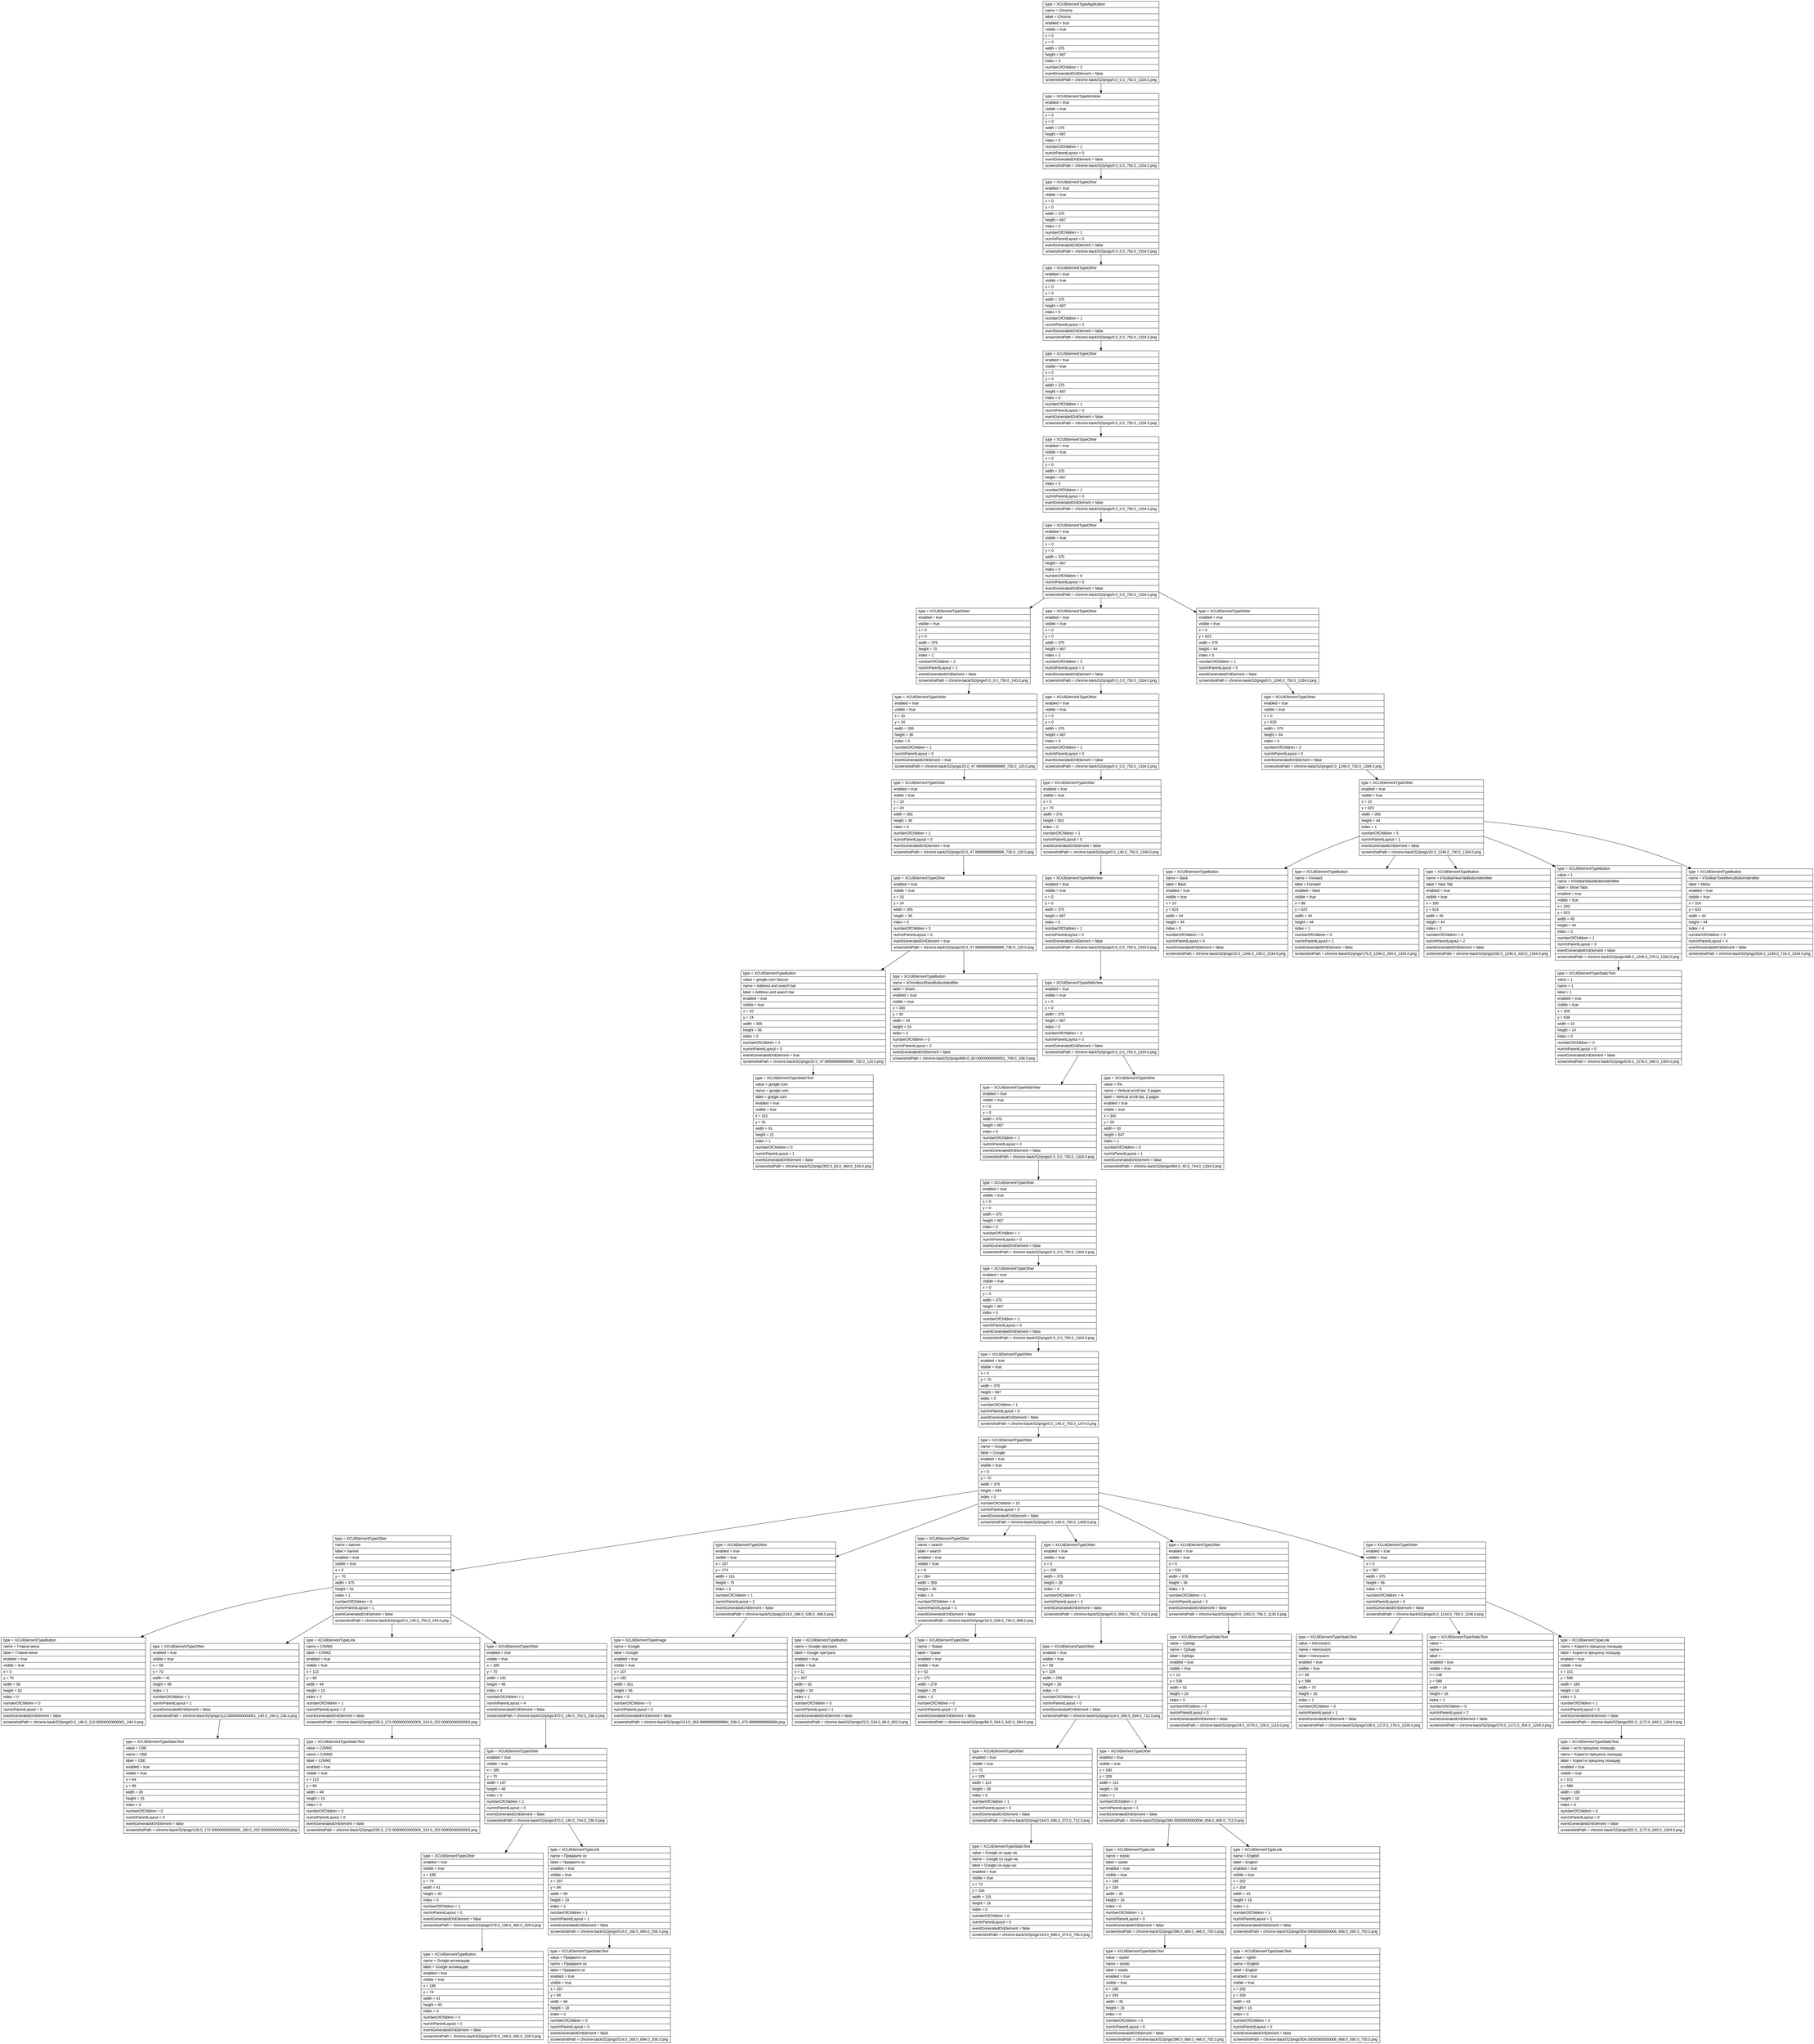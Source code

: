 digraph Layout {

	node [shape=record fontname=Arial];

	0	[label="{type = XCUIElementTypeApplication\l|name = Chrome\l|label = Chrome\l|enabled = true\l|visible = true\l|x = 0\l|y = 0\l|width = 375\l|height = 667\l|index = 0\l|numberOfChildren = 2\l|eventGeneratedOnElement = false \l|screenshotPath = chrome-back/S2/pngs/0.0_0.0_750.0_1334.0.png\l}"]
	1	[label="{type = XCUIElementTypeWindow\l|enabled = true\l|visible = true\l|x = 0\l|y = 0\l|width = 375\l|height = 667\l|index = 0\l|numberOfChildren = 1\l|numInParentLayout = 0\l|eventGeneratedOnElement = false \l|screenshotPath = chrome-back/S2/pngs/0.0_0.0_750.0_1334.0.png\l}"]
	2	[label="{type = XCUIElementTypeOther\l|enabled = true\l|visible = true\l|x = 0\l|y = 0\l|width = 375\l|height = 667\l|index = 0\l|numberOfChildren = 1\l|numInParentLayout = 0\l|eventGeneratedOnElement = false \l|screenshotPath = chrome-back/S2/pngs/0.0_0.0_750.0_1334.0.png\l}"]
	3	[label="{type = XCUIElementTypeOther\l|enabled = true\l|visible = true\l|x = 0\l|y = 0\l|width = 375\l|height = 667\l|index = 0\l|numberOfChildren = 1\l|numInParentLayout = 0\l|eventGeneratedOnElement = false \l|screenshotPath = chrome-back/S2/pngs/0.0_0.0_750.0_1334.0.png\l}"]
	4	[label="{type = XCUIElementTypeOther\l|enabled = true\l|visible = true\l|x = 0\l|y = 0\l|width = 375\l|height = 667\l|index = 0\l|numberOfChildren = 1\l|numInParentLayout = 0\l|eventGeneratedOnElement = false \l|screenshotPath = chrome-back/S2/pngs/0.0_0.0_750.0_1334.0.png\l}"]
	5	[label="{type = XCUIElementTypeOther\l|enabled = true\l|visible = true\l|x = 0\l|y = 0\l|width = 375\l|height = 667\l|index = 0\l|numberOfChildren = 1\l|numInParentLayout = 0\l|eventGeneratedOnElement = false \l|screenshotPath = chrome-back/S2/pngs/0.0_0.0_750.0_1334.0.png\l}"]
	6	[label="{type = XCUIElementTypeOther\l|enabled = true\l|visible = true\l|x = 0\l|y = 0\l|width = 375\l|height = 667\l|index = 0\l|numberOfChildren = 6\l|numInParentLayout = 0\l|eventGeneratedOnElement = false \l|screenshotPath = chrome-back/S2/pngs/0.0_0.0_750.0_1334.0.png\l}"]
	7	[label="{type = XCUIElementTypeOther\l|enabled = true\l|visible = true\l|x = 0\l|y = 0\l|width = 375\l|height = 70\l|index = 1\l|numberOfChildren = 2\l|numInParentLayout = 1\l|eventGeneratedOnElement = false \l|screenshotPath = chrome-back/S2/pngs/0.0_0.0_750.0_140.0.png\l}"]
	8	[label="{type = XCUIElementTypeOther\l|enabled = true\l|visible = true\l|x = 0\l|y = 0\l|width = 375\l|height = 667\l|index = 2\l|numberOfChildren = 2\l|numInParentLayout = 2\l|eventGeneratedOnElement = false \l|screenshotPath = chrome-back/S2/pngs/0.0_0.0_750.0_1334.0.png\l}"]
	9	[label="{type = XCUIElementTypeOther\l|enabled = true\l|visible = true\l|x = 0\l|y = 623\l|width = 375\l|height = 44\l|index = 5\l|numberOfChildren = 1\l|numInParentLayout = 5\l|eventGeneratedOnElement = false \l|screenshotPath = chrome-back/S2/pngs/0.0_1246.0_750.0_1334.0.png\l}"]
	10	[label="{type = XCUIElementTypeOther\l|enabled = true\l|visible = true\l|x = 10\l|y = 24\l|width = 355\l|height = 36\l|index = 0\l|numberOfChildren = 1\l|numInParentLayout = 0\l|eventGeneratedOnElement = true \l|screenshotPath = chrome-back/S2/pngs/20.0_47.99999999999999_730.0_120.0.png\l}"]
	11	[label="{type = XCUIElementTypeOther\l|enabled = true\l|visible = true\l|x = 0\l|y = 0\l|width = 375\l|height = 667\l|index = 0\l|numberOfChildren = 1\l|numInParentLayout = 0\l|eventGeneratedOnElement = false \l|screenshotPath = chrome-back/S2/pngs/0.0_0.0_750.0_1334.0.png\l}"]
	12	[label="{type = XCUIElementTypeOther\l|enabled = true\l|visible = true\l|x = 0\l|y = 623\l|width = 375\l|height = 44\l|index = 0\l|numberOfChildren = 2\l|numInParentLayout = 0\l|eventGeneratedOnElement = false \l|screenshotPath = chrome-back/S2/pngs/0.0_1246.0_750.0_1334.0.png\l}"]
	13	[label="{type = XCUIElementTypeOther\l|enabled = true\l|visible = true\l|x = 10\l|y = 24\l|width = 355\l|height = 36\l|index = 0\l|numberOfChildren = 1\l|numInParentLayout = 0\l|eventGeneratedOnElement = true \l|screenshotPath = chrome-back/S2/pngs/20.0_47.99999999999999_730.0_120.0.png\l}"]
	14	[label="{type = XCUIElementTypeOther\l|enabled = true\l|visible = true\l|x = 0\l|y = 70\l|width = 375\l|height = 553\l|index = 0\l|numberOfChildren = 1\l|numInParentLayout = 0\l|eventGeneratedOnElement = false \l|screenshotPath = chrome-back/S2/pngs/0.0_140.0_750.0_1246.0.png\l}"]
	15	[label="{type = XCUIElementTypeOther\l|enabled = true\l|visible = true\l|x = 10\l|y = 623\l|width = 355\l|height = 44\l|index = 1\l|numberOfChildren = 5\l|numInParentLayout = 1\l|eventGeneratedOnElement = false \l|screenshotPath = chrome-back/S2/pngs/20.0_1246.0_730.0_1334.0.png\l}"]
	16	[label="{type = XCUIElementTypeOther\l|enabled = true\l|visible = true\l|x = 10\l|y = 24\l|width = 355\l|height = 36\l|index = 0\l|numberOfChildren = 3\l|numInParentLayout = 0\l|eventGeneratedOnElement = true \l|screenshotPath = chrome-back/S2/pngs/20.0_47.99999999999999_730.0_120.0.png\l}"]
	17	[label="{type = XCUIElementTypeWebView\l|enabled = true\l|visible = true\l|x = 0\l|y = 0\l|width = 375\l|height = 667\l|index = 0\l|numberOfChildren = 1\l|numInParentLayout = 0\l|eventGeneratedOnElement = false \l|screenshotPath = chrome-back/S2/pngs/0.0_0.0_750.0_1334.0.png\l}"]
	18	[label="{type = XCUIElementTypeButton\l|name = Back\l|label = Back\l|enabled = true\l|visible = true\l|x = 10\l|y = 623\l|width = 44\l|height = 44\l|index = 0\l|numberOfChildren = 0\l|numInParentLayout = 0\l|eventGeneratedOnElement = false \l|screenshotPath = chrome-back/S2/pngs/20.0_1246.0_108.0_1334.0.png\l}"]
	19	[label="{type = XCUIElementTypeButton\l|name = Forward\l|label = Forward\l|enabled = false\l|visible = true\l|x = 88\l|y = 623\l|width = 44\l|height = 44\l|index = 1\l|numberOfChildren = 0\l|numInParentLayout = 1\l|eventGeneratedOnElement = false \l|screenshotPath = chrome-back/S2/pngs/176.0_1246.0_264.0_1334.0.png\l}"]
	20	[label="{type = XCUIElementTypeButton\l|name = kToolbarNewTabButtonIdentifier\l|label = New Tab\l|enabled = true\l|visible = true\l|x = 165\l|y = 623\l|width = 45\l|height = 44\l|index = 2\l|numberOfChildren = 0\l|numInParentLayout = 2\l|eventGeneratedOnElement = false \l|screenshotPath = chrome-back/S2/pngs/330.0_1246.0_420.0_1334.0.png\l}"]
	21	[label="{type = XCUIElementTypeButton\l|value = 1\l|name = kToolbarStackButtonIdentifier\l|label = Show Tabs\l|enabled = true\l|visible = true\l|x = 243\l|y = 623\l|width = 45\l|height = 44\l|index = 3\l|numberOfChildren = 1\l|numInParentLayout = 3\l|eventGeneratedOnElement = false \l|screenshotPath = chrome-back/S2/pngs/486.0_1246.0_576.0_1334.0.png\l}"]
	22	[label="{type = XCUIElementTypeButton\l|name = kToolbarToolsMenuButtonIdentifier\l|label = Menu\l|enabled = true\l|visible = true\l|x = 314\l|y = 623\l|width = 44\l|height = 44\l|index = 4\l|numberOfChildren = 0\l|numInParentLayout = 4\l|eventGeneratedOnElement = false \l|screenshotPath = chrome-back/S2/pngs/628.0_1246.0_716.0_1334.0.png\l}"]
	23	[label="{type = XCUIElementTypeButton\l|value = google.com Secure\l|name = Address and search bar\l|label = Address and search bar\l|enabled = true\l|visible = true\l|x = 10\l|y = 24\l|width = 355\l|height = 36\l|index = 0\l|numberOfChildren = 2\l|numInParentLayout = 0\l|eventGeneratedOnElement = true \l|screenshotPath = chrome-back/S2/pngs/20.0_47.99999999999999_730.0_120.0.png\l}"]
	24	[label="{type = XCUIElementTypeButton\l|name = kOmniboxShareButtonIdentifier\l|label = Share…\l|enabled = true\l|visible = true\l|x = 330\l|y = 30\l|width = 24\l|height = 24\l|index = 2\l|numberOfChildren = 0\l|numInParentLayout = 2\l|eventGeneratedOnElement = false \l|screenshotPath = chrome-back/S2/pngs/660.0_60.00000000000001_708.0_108.0.png\l}"]
	25	[label="{type = XCUIElementTypeWebView\l|enabled = true\l|visible = true\l|x = 0\l|y = 0\l|width = 375\l|height = 667\l|index = 0\l|numberOfChildren = 3\l|numInParentLayout = 0\l|eventGeneratedOnElement = false \l|screenshotPath = chrome-back/S2/pngs/0.0_0.0_750.0_1334.0.png\l}"]
	26	[label="{type = XCUIElementTypeStaticText\l|value = 1\l|name = 1\l|label = 1\l|enabled = true\l|visible = true\l|x = 258\l|y = 638\l|width = 15\l|height = 14\l|index = 0\l|numberOfChildren = 0\l|numInParentLayout = 0\l|eventGeneratedOnElement = false \l|screenshotPath = chrome-back/S2/pngs/516.0_1276.0_546.0_1304.0.png\l}"]
	27	[label="{type = XCUIElementTypeStaticText\l|value = google.com\l|name = google.com\l|label = google.com\l|enabled = true\l|visible = true\l|x = 151\l|y = 31\l|width = 91\l|height = 21\l|index = 1\l|numberOfChildren = 0\l|numInParentLayout = 1\l|eventGeneratedOnElement = false \l|screenshotPath = chrome-back/S2/pngs/302.0_62.0_484.0_104.0.png\l}"]
	28	[label="{type = XCUIElementTypeWebView\l|enabled = true\l|visible = true\l|x = 0\l|y = 0\l|width = 375\l|height = 667\l|index = 0\l|numberOfChildren = 1\l|numInParentLayout = 0\l|eventGeneratedOnElement = false \l|screenshotPath = chrome-back/S2/pngs/0.0_0.0_750.0_1334.0.png\l}"]
	29	[label="{type = XCUIElementTypeOther\l|value = 0%\l|name = Vertical scroll bar, 2 pages\l|label = Vertical scroll bar, 2 pages\l|enabled = true\l|visible = true\l|x = 342\l|y = 20\l|width = 30\l|height = 647\l|index = 1\l|numberOfChildren = 0\l|numInParentLayout = 1\l|eventGeneratedOnElement = false \l|screenshotPath = chrome-back/S2/pngs/684.0_40.0_744.0_1334.0.png\l}"]
	30	[label="{type = XCUIElementTypeOther\l|enabled = true\l|visible = true\l|x = 0\l|y = 0\l|width = 375\l|height = 667\l|index = 0\l|numberOfChildren = 1\l|numInParentLayout = 0\l|eventGeneratedOnElement = false \l|screenshotPath = chrome-back/S2/pngs/0.0_0.0_750.0_1334.0.png\l}"]
	31	[label="{type = XCUIElementTypeOther\l|enabled = true\l|visible = true\l|x = 0\l|y = 0\l|width = 375\l|height = 667\l|index = 0\l|numberOfChildren = 1\l|numInParentLayout = 0\l|eventGeneratedOnElement = false \l|screenshotPath = chrome-back/S2/pngs/0.0_0.0_750.0_1334.0.png\l}"]
	32	[label="{type = XCUIElementTypeOther\l|enabled = true\l|visible = true\l|x = 0\l|y = 70\l|width = 375\l|height = 667\l|index = 0\l|numberOfChildren = 1\l|numInParentLayout = 0\l|eventGeneratedOnElement = false \l|screenshotPath = chrome-back/S2/pngs/0.0_140.0_750.0_1474.0.png\l}"]
	33	[label="{type = XCUIElementTypeOther\l|name = Google\l|label = Google\l|enabled = true\l|visible = true\l|x = 0\l|y = 70\l|width = 375\l|height = 644\l|index = 0\l|numberOfChildren = 10\l|numInParentLayout = 0\l|eventGeneratedOnElement = false \l|screenshotPath = chrome-back/S2/pngs/0.0_140.0_750.0_1428.0.png\l}"]
	34	[label="{type = XCUIElementTypeOther\l|name = banner\l|label = banner\l|enabled = true\l|visible = true\l|x = 0\l|y = 70\l|width = 375\l|height = 52\l|index = 1\l|numberOfChildren = 5\l|numInParentLayout = 1\l|eventGeneratedOnElement = false \l|screenshotPath = chrome-back/S2/pngs/0.0_140.0_750.0_244.0.png\l}"]
	35	[label="{type = XCUIElementTypeOther\l|enabled = true\l|visible = true\l|x = 107\l|y = 174\l|width = 161\l|height = 75\l|index = 2\l|numberOfChildren = 1\l|numInParentLayout = 2\l|eventGeneratedOnElement = false \l|screenshotPath = chrome-back/S2/pngs/214.0_348.0_536.0_498.0.png\l}"]
	36	[label="{type = XCUIElementTypeOther\l|name = search\l|label = search\l|enabled = true\l|visible = true\l|x = 8\l|y = 264\l|width = 359\l|height = 40\l|index = 3\l|numberOfChildren = 4\l|numInParentLayout = 3\l|eventGeneratedOnElement = false \l|screenshotPath = chrome-back/S2/pngs/16.0_528.0_734.0_608.0.png\l}"]
	37	[label="{type = XCUIElementTypeOther\l|enabled = true\l|visible = true\l|x = 0\l|y = 328\l|width = 375\l|height = 28\l|index = 4\l|numberOfChildren = 1\l|numInParentLayout = 4\l|eventGeneratedOnElement = false \l|screenshotPath = chrome-back/S2/pngs/0.0_656.0_750.0_712.0.png\l}"]
	38	[label="{type = XCUIElementTypeOther\l|enabled = true\l|visible = true\l|x = 0\l|y = 531\l|width = 378\l|height = 36\l|index = 5\l|numberOfChildren = 1\l|numInParentLayout = 5\l|eventGeneratedOnElement = false \l|screenshotPath = chrome-back/S2/pngs/0.0_1062.0_756.0_1134.0.png\l}"]
	39	[label="{type = XCUIElementTypeOther\l|enabled = true\l|visible = true\l|x = 0\l|y = 567\l|width = 375\l|height = 56\l|index = 6\l|numberOfChildren = 4\l|numInParentLayout = 6\l|eventGeneratedOnElement = false \l|screenshotPath = chrome-back/S2/pngs/0.0_1134.0_750.0_1246.0.png\l}"]
	40	[label="{type = XCUIElementTypeButton\l|name = Главни мени\l|label = Главни мени\l|enabled = true\l|visible = true\l|x = 0\l|y = 70\l|width = 56\l|height = 52\l|index = 0\l|numberOfChildren = 0\l|numInParentLayout = 0\l|eventGeneratedOnElement = false \l|screenshotPath = chrome-back/S2/pngs/0.0_140.0_112.00000000000001_244.0.png\l}"]
	41	[label="{type = XCUIElementTypeOther\l|enabled = true\l|visible = true\l|x = 56\l|y = 70\l|width = 41\l|height = 48\l|index = 1\l|numberOfChildren = 1\l|numInParentLayout = 1\l|eventGeneratedOnElement = false \l|screenshotPath = chrome-back/S2/pngs/112.00000000000001_140.0_194.0_236.0.png\l}"]
	42	[label="{type = XCUIElementTypeLink\l|name = СЛИКЕ\l|label = СЛИКЕ\l|enabled = true\l|visible = true\l|x = 113\l|y = 86\l|width = 44\l|height = 15\l|index = 2\l|numberOfChildren = 1\l|numInParentLayout = 2\l|eventGeneratedOnElement = false \l|screenshotPath = chrome-back/S2/pngs/226.0_172.00000000000003_314.0_202.00000000000003.png\l}"]
	43	[label="{type = XCUIElementTypeOther\l|enabled = true\l|visible = true\l|x = 185\l|y = 70\l|width = 191\l|height = 48\l|index = 4\l|numberOfChildren = 1\l|numInParentLayout = 4\l|eventGeneratedOnElement = false \l|screenshotPath = chrome-back/S2/pngs/370.0_140.0_752.0_236.0.png\l}"]
	44	[label="{type = XCUIElementTypeImage\l|name = Google\l|label = Google\l|enabled = true\l|visible = true\l|x = 107\l|y = 182\l|width = 161\l|height = 56\l|index = 0\l|numberOfChildren = 0\l|numInParentLayout = 0\l|eventGeneratedOnElement = false \l|screenshotPath = chrome-back/S2/pngs/214.0_363.99999999999994_536.0_475.99999999999994.png\l}"]
	45	[label="{type = XCUIElementTypeButton\l|name = Google претрага\l|label = Google претрага\l|enabled = true\l|visible = true\l|x = 11\l|y = 267\l|width = 32\l|height = 34\l|index = 1\l|numberOfChildren = 0\l|numInParentLayout = 1\l|eventGeneratedOnElement = false \l|screenshotPath = chrome-back/S2/pngs/22.0_534.0_86.0_602.0.png\l}"]
	46	[label="{type = XCUIElementTypeOther\l|name = Тражи\l|label = Тражи\l|enabled = true\l|visible = true\l|x = 42\l|y = 272\l|width = 279\l|height = 25\l|index = 2\l|numberOfChildren = 0\l|numInParentLayout = 2\l|eventGeneratedOnElement = false \l|screenshotPath = chrome-back/S2/pngs/84.0_544.0_642.0_594.0.png\l}"]
	47	[label="{type = XCUIElementTypeOther\l|enabled = true\l|visible = true\l|x = 58\l|y = 328\l|width = 259\l|height = 28\l|index = 0\l|numberOfChildren = 2\l|numInParentLayout = 0\l|eventGeneratedOnElement = false \l|screenshotPath = chrome-back/S2/pngs/116.0_656.0_634.0_712.0.png\l}"]
	48	[label="{type = XCUIElementTypeStaticText\l|value = Србија\l|name = Србија\l|label = Србија\l|enabled = true\l|visible = true\l|x = 12\l|y = 538\l|width = 52\l|height = 20\l|index = 0\l|numberOfChildren = 0\l|numInParentLayout = 0\l|eventGeneratedOnElement = false \l|screenshotPath = chrome-back/S2/pngs/24.0_1076.0_128.0_1116.0.png\l}"]
	49	[label="{type = XCUIElementTypeStaticText\l|value = Непознато\l|name = Непознато\l|label = Непознато\l|enabled = true\l|visible = true\l|x = 69\l|y = 586\l|width = 70\l|height = 16\l|index = 1\l|numberOfChildren = 0\l|numInParentLayout = 1\l|eventGeneratedOnElement = false \l|screenshotPath = chrome-back/S2/pngs/138.0_1172.0_278.0_1204.0.png\l}"]
	50	[label="{type = XCUIElementTypeStaticText\l|value = -\l|name = -\l|label = -\l|enabled = true\l|visible = true\l|x = 138\l|y = 586\l|width = 14\l|height = 16\l|index = 2\l|numberOfChildren = 0\l|numInParentLayout = 2\l|eventGeneratedOnElement = false \l|screenshotPath = chrome-back/S2/pngs/276.0_1172.0_304.0_1204.0.png\l}"]
	51	[label="{type = XCUIElementTypeLink\l|name = Користи прецизну локацију\l|label = Користи прецизну локацију\l|enabled = true\l|visible = true\l|x = 151\l|y = 586\l|width = 169\l|height = 16\l|index = 3\l|numberOfChildren = 1\l|numInParentLayout = 3\l|eventGeneratedOnElement = false \l|screenshotPath = chrome-back/S2/pngs/302.0_1172.0_640.0_1204.0.png\l}"]
	52	[label="{type = XCUIElementTypeStaticText\l|value = СВЕ\l|name = СВЕ\l|label = СВЕ\l|enabled = true\l|visible = true\l|x = 64\l|y = 86\l|width = 26\l|height = 15\l|index = 0\l|numberOfChildren = 0\l|numInParentLayout = 0\l|eventGeneratedOnElement = false \l|screenshotPath = chrome-back/S2/pngs/128.0_172.00000000000003_180.0_202.00000000000003.png\l}"]
	53	[label="{type = XCUIElementTypeStaticText\l|value = СЛИКЕ\l|name = СЛИКЕ\l|label = СЛИКЕ\l|enabled = true\l|visible = true\l|x = 113\l|y = 86\l|width = 44\l|height = 15\l|index = 0\l|numberOfChildren = 0\l|numInParentLayout = 0\l|eventGeneratedOnElement = false \l|screenshotPath = chrome-back/S2/pngs/226.0_172.00000000000003_314.0_202.00000000000003.png\l}"]
	54	[label="{type = XCUIElementTypeOther\l|enabled = true\l|visible = true\l|x = 185\l|y = 70\l|width = 187\l|height = 48\l|index = 0\l|numberOfChildren = 2\l|numInParentLayout = 0\l|eventGeneratedOnElement = false \l|screenshotPath = chrome-back/S2/pngs/370.0_140.0_744.0_236.0.png\l}"]
	55	[label="{type = XCUIElementTypeOther\l|enabled = true\l|visible = true\l|x = 72\l|y = 328\l|width = 114\l|height = 28\l|index = 0\l|numberOfChildren = 1\l|numInParentLayout = 0\l|eventGeneratedOnElement = false \l|screenshotPath = chrome-back/S2/pngs/144.0_656.0_372.0_712.0.png\l}"]
	56	[label="{type = XCUIElementTypeOther\l|enabled = true\l|visible = true\l|x = 190\l|y = 328\l|width = 113\l|height = 28\l|index = 1\l|numberOfChildren = 2\l|numInParentLayout = 1\l|eventGeneratedOnElement = false \l|screenshotPath = chrome-back/S2/pngs/380.00000000000006_656.0_606.0_712.0.png\l}"]
	57	[label="{type = XCUIElementTypeStaticText\l|value = исти прецизну локацију\l|name = Користи прецизну локацију\l|label = Користи прецизну локацију\l|enabled = true\l|visible = true\l|x = 151\l|y = 586\l|width = 169\l|height = 16\l|index = 0\l|numberOfChildren = 0\l|numInParentLayout = 0\l|eventGeneratedOnElement = false \l|screenshotPath = chrome-back/S2/pngs/302.0_1172.0_640.0_1204.0.png\l}"]
	58	[label="{type = XCUIElementTypeOther\l|enabled = true\l|visible = true\l|x = 189\l|y = 74\l|width = 41\l|height = 40\l|index = 0\l|numberOfChildren = 1\l|numInParentLayout = 0\l|eventGeneratedOnElement = false \l|screenshotPath = chrome-back/S2/pngs/378.0_148.0_460.0_228.0.png\l}"]
	59	[label="{type = XCUIElementTypeLink\l|name = Пријавите се\l|label = Пријавите се\l|enabled = true\l|visible = true\l|x = 257\l|y = 84\l|width = 90\l|height = 19\l|index = 1\l|numberOfChildren = 1\l|numInParentLayout = 1\l|eventGeneratedOnElement = false \l|screenshotPath = chrome-back/S2/pngs/514.0_168.0_694.0_206.0.png\l}"]
	60	[label="{type = XCUIElementTypeStaticText\l|value = Google се нуди на:\l|name = Google се нуди на:\l|label = Google се нуди на:\l|enabled = true\l|visible = true\l|x = 72\l|y = 334\l|width = 115\l|height = 16\l|index = 0\l|numberOfChildren = 0\l|numInParentLayout = 0\l|eventGeneratedOnElement = false \l|screenshotPath = chrome-back/S2/pngs/144.0_668.0_374.0_700.0.png\l}"]
	61	[label="{type = XCUIElementTypeLink\l|name = srpski\l|label = srpski\l|enabled = true\l|visible = true\l|x = 198\l|y = 334\l|width = 35\l|height = 16\l|index = 0\l|numberOfChildren = 1\l|numInParentLayout = 0\l|eventGeneratedOnElement = false \l|screenshotPath = chrome-back/S2/pngs/396.0_668.0_466.0_700.0.png\l}"]
	62	[label="{type = XCUIElementTypeLink\l|name = English\l|label = English\l|enabled = true\l|visible = true\l|x = 252\l|y = 334\l|width = 43\l|height = 16\l|index = 1\l|numberOfChildren = 1\l|numInParentLayout = 1\l|eventGeneratedOnElement = false \l|screenshotPath = chrome-back/S2/pngs/504.00000000000006_668.0_590.0_700.0.png\l}"]
	63	[label="{type = XCUIElementTypeButton\l|name = Google апликације\l|label = Google апликације\l|enabled = true\l|visible = true\l|x = 189\l|y = 74\l|width = 41\l|height = 40\l|index = 0\l|numberOfChildren = 0\l|numInParentLayout = 0\l|eventGeneratedOnElement = false \l|screenshotPath = chrome-back/S2/pngs/378.0_148.0_460.0_228.0.png\l}"]
	64	[label="{type = XCUIElementTypeStaticText\l|value = Пријавите се\l|name = Пријавите се\l|label = Пријавите се\l|enabled = true\l|visible = true\l|x = 257\l|y = 84\l|width = 90\l|height = 19\l|index = 0\l|numberOfChildren = 0\l|numInParentLayout = 0\l|eventGeneratedOnElement = false \l|screenshotPath = chrome-back/S2/pngs/514.0_168.0_694.0_206.0.png\l}"]
	65	[label="{type = XCUIElementTypeStaticText\l|value = srpski\l|name = srpski\l|label = srpski\l|enabled = true\l|visible = true\l|x = 198\l|y = 334\l|width = 35\l|height = 16\l|index = 0\l|numberOfChildren = 0\l|numInParentLayout = 0\l|eventGeneratedOnElement = false \l|screenshotPath = chrome-back/S2/pngs/396.0_668.0_466.0_700.0.png\l}"]
	66	[label="{type = XCUIElementTypeStaticText\l|value = nglish\l|name = English\l|label = English\l|enabled = true\l|visible = true\l|x = 252\l|y = 334\l|width = 43\l|height = 16\l|index = 0\l|numberOfChildren = 0\l|numInParentLayout = 0\l|eventGeneratedOnElement = false \l|screenshotPath = chrome-back/S2/pngs/504.00000000000006_668.0_590.0_700.0.png\l}"]


	0 -> 1
	1 -> 2
	2 -> 3
	3 -> 4
	4 -> 5
	5 -> 6
	6 -> 7
	6 -> 8
	6 -> 9
	7 -> 10
	8 -> 11
	9 -> 12
	10 -> 13
	11 -> 14
	12 -> 15
	13 -> 16
	14 -> 17
	15 -> 18
	15 -> 19
	15 -> 20
	15 -> 21
	15 -> 22
	16 -> 23
	16 -> 24
	17 -> 25
	21 -> 26
	23 -> 27
	25 -> 28
	25 -> 29
	28 -> 30
	30 -> 31
	31 -> 32
	32 -> 33
	33 -> 34
	33 -> 35
	33 -> 36
	33 -> 37
	33 -> 38
	33 -> 39
	34 -> 40
	34 -> 41
	34 -> 42
	34 -> 43
	35 -> 44
	36 -> 45
	36 -> 46
	37 -> 47
	38 -> 48
	39 -> 49
	39 -> 50
	39 -> 51
	41 -> 52
	42 -> 53
	43 -> 54
	47 -> 55
	47 -> 56
	51 -> 57
	54 -> 58
	54 -> 59
	55 -> 60
	56 -> 61
	56 -> 62
	58 -> 63
	59 -> 64
	61 -> 65
	62 -> 66


}